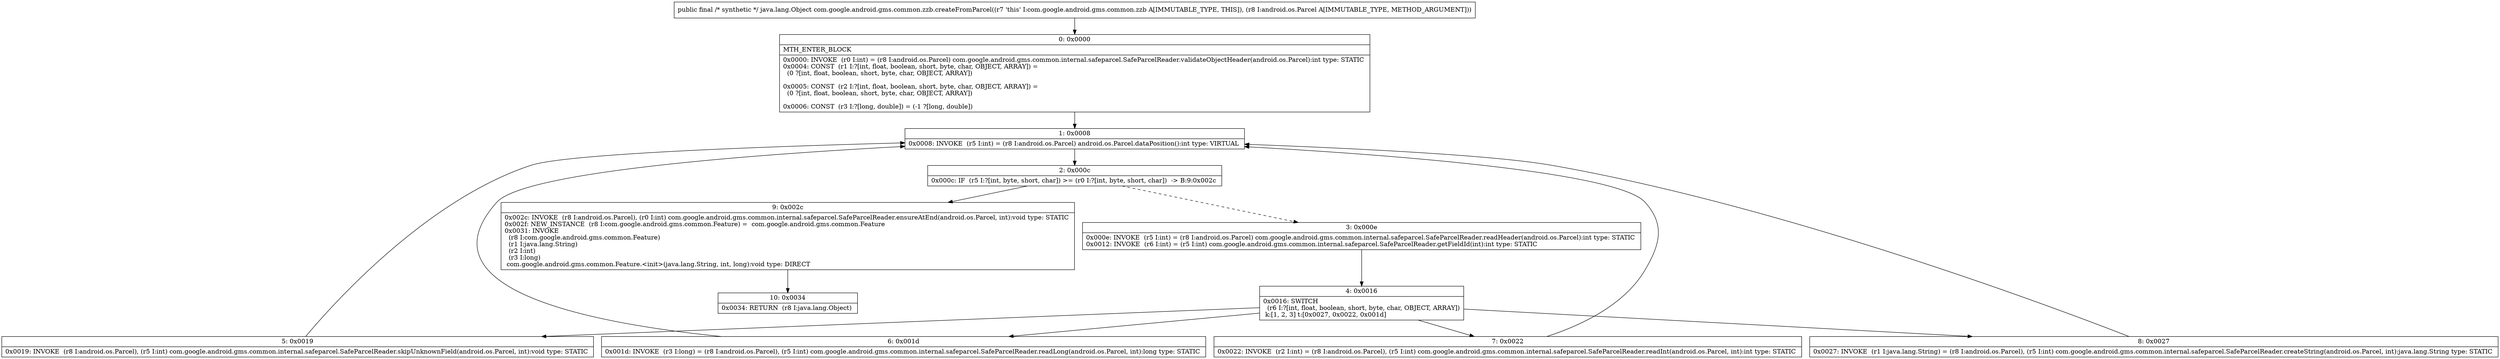 digraph "CFG forcom.google.android.gms.common.zzb.createFromParcel(Landroid\/os\/Parcel;)Ljava\/lang\/Object;" {
Node_0 [shape=record,label="{0\:\ 0x0000|MTH_ENTER_BLOCK\l|0x0000: INVOKE  (r0 I:int) = (r8 I:android.os.Parcel) com.google.android.gms.common.internal.safeparcel.SafeParcelReader.validateObjectHeader(android.os.Parcel):int type: STATIC \l0x0004: CONST  (r1 I:?[int, float, boolean, short, byte, char, OBJECT, ARRAY]) = \l  (0 ?[int, float, boolean, short, byte, char, OBJECT, ARRAY])\l \l0x0005: CONST  (r2 I:?[int, float, boolean, short, byte, char, OBJECT, ARRAY]) = \l  (0 ?[int, float, boolean, short, byte, char, OBJECT, ARRAY])\l \l0x0006: CONST  (r3 I:?[long, double]) = (\-1 ?[long, double]) \l}"];
Node_1 [shape=record,label="{1\:\ 0x0008|0x0008: INVOKE  (r5 I:int) = (r8 I:android.os.Parcel) android.os.Parcel.dataPosition():int type: VIRTUAL \l}"];
Node_2 [shape=record,label="{2\:\ 0x000c|0x000c: IF  (r5 I:?[int, byte, short, char]) \>= (r0 I:?[int, byte, short, char])  \-\> B:9:0x002c \l}"];
Node_3 [shape=record,label="{3\:\ 0x000e|0x000e: INVOKE  (r5 I:int) = (r8 I:android.os.Parcel) com.google.android.gms.common.internal.safeparcel.SafeParcelReader.readHeader(android.os.Parcel):int type: STATIC \l0x0012: INVOKE  (r6 I:int) = (r5 I:int) com.google.android.gms.common.internal.safeparcel.SafeParcelReader.getFieldId(int):int type: STATIC \l}"];
Node_4 [shape=record,label="{4\:\ 0x0016|0x0016: SWITCH  \l  (r6 I:?[int, float, boolean, short, byte, char, OBJECT, ARRAY])\l k:[1, 2, 3] t:[0x0027, 0x0022, 0x001d] \l}"];
Node_5 [shape=record,label="{5\:\ 0x0019|0x0019: INVOKE  (r8 I:android.os.Parcel), (r5 I:int) com.google.android.gms.common.internal.safeparcel.SafeParcelReader.skipUnknownField(android.os.Parcel, int):void type: STATIC \l}"];
Node_6 [shape=record,label="{6\:\ 0x001d|0x001d: INVOKE  (r3 I:long) = (r8 I:android.os.Parcel), (r5 I:int) com.google.android.gms.common.internal.safeparcel.SafeParcelReader.readLong(android.os.Parcel, int):long type: STATIC \l}"];
Node_7 [shape=record,label="{7\:\ 0x0022|0x0022: INVOKE  (r2 I:int) = (r8 I:android.os.Parcel), (r5 I:int) com.google.android.gms.common.internal.safeparcel.SafeParcelReader.readInt(android.os.Parcel, int):int type: STATIC \l}"];
Node_8 [shape=record,label="{8\:\ 0x0027|0x0027: INVOKE  (r1 I:java.lang.String) = (r8 I:android.os.Parcel), (r5 I:int) com.google.android.gms.common.internal.safeparcel.SafeParcelReader.createString(android.os.Parcel, int):java.lang.String type: STATIC \l}"];
Node_9 [shape=record,label="{9\:\ 0x002c|0x002c: INVOKE  (r8 I:android.os.Parcel), (r0 I:int) com.google.android.gms.common.internal.safeparcel.SafeParcelReader.ensureAtEnd(android.os.Parcel, int):void type: STATIC \l0x002f: NEW_INSTANCE  (r8 I:com.google.android.gms.common.Feature) =  com.google.android.gms.common.Feature \l0x0031: INVOKE  \l  (r8 I:com.google.android.gms.common.Feature)\l  (r1 I:java.lang.String)\l  (r2 I:int)\l  (r3 I:long)\l com.google.android.gms.common.Feature.\<init\>(java.lang.String, int, long):void type: DIRECT \l}"];
Node_10 [shape=record,label="{10\:\ 0x0034|0x0034: RETURN  (r8 I:java.lang.Object) \l}"];
MethodNode[shape=record,label="{public final \/* synthetic *\/ java.lang.Object com.google.android.gms.common.zzb.createFromParcel((r7 'this' I:com.google.android.gms.common.zzb A[IMMUTABLE_TYPE, THIS]), (r8 I:android.os.Parcel A[IMMUTABLE_TYPE, METHOD_ARGUMENT])) }"];
MethodNode -> Node_0;
Node_0 -> Node_1;
Node_1 -> Node_2;
Node_2 -> Node_3[style=dashed];
Node_2 -> Node_9;
Node_3 -> Node_4;
Node_4 -> Node_5;
Node_4 -> Node_6;
Node_4 -> Node_7;
Node_4 -> Node_8;
Node_5 -> Node_1;
Node_6 -> Node_1;
Node_7 -> Node_1;
Node_8 -> Node_1;
Node_9 -> Node_10;
}

